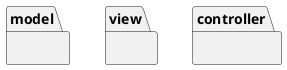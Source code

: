 @startuml
skinparam style strictuml
skinparam classAttributeIconSize 0
skinparam classFontStyle Bold

package model
{
}

package view
{
}

package controller
{
}
@enduml